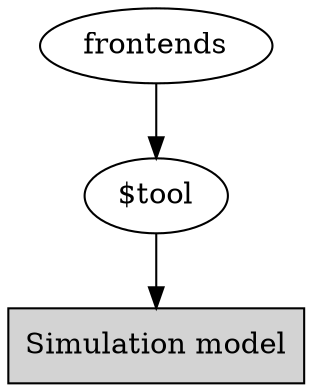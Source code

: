 digraph G {
"model" [shape=box,style=filled,label="Simulation model"]
frontends -> "$tool";
"$tool" -> "model";
}